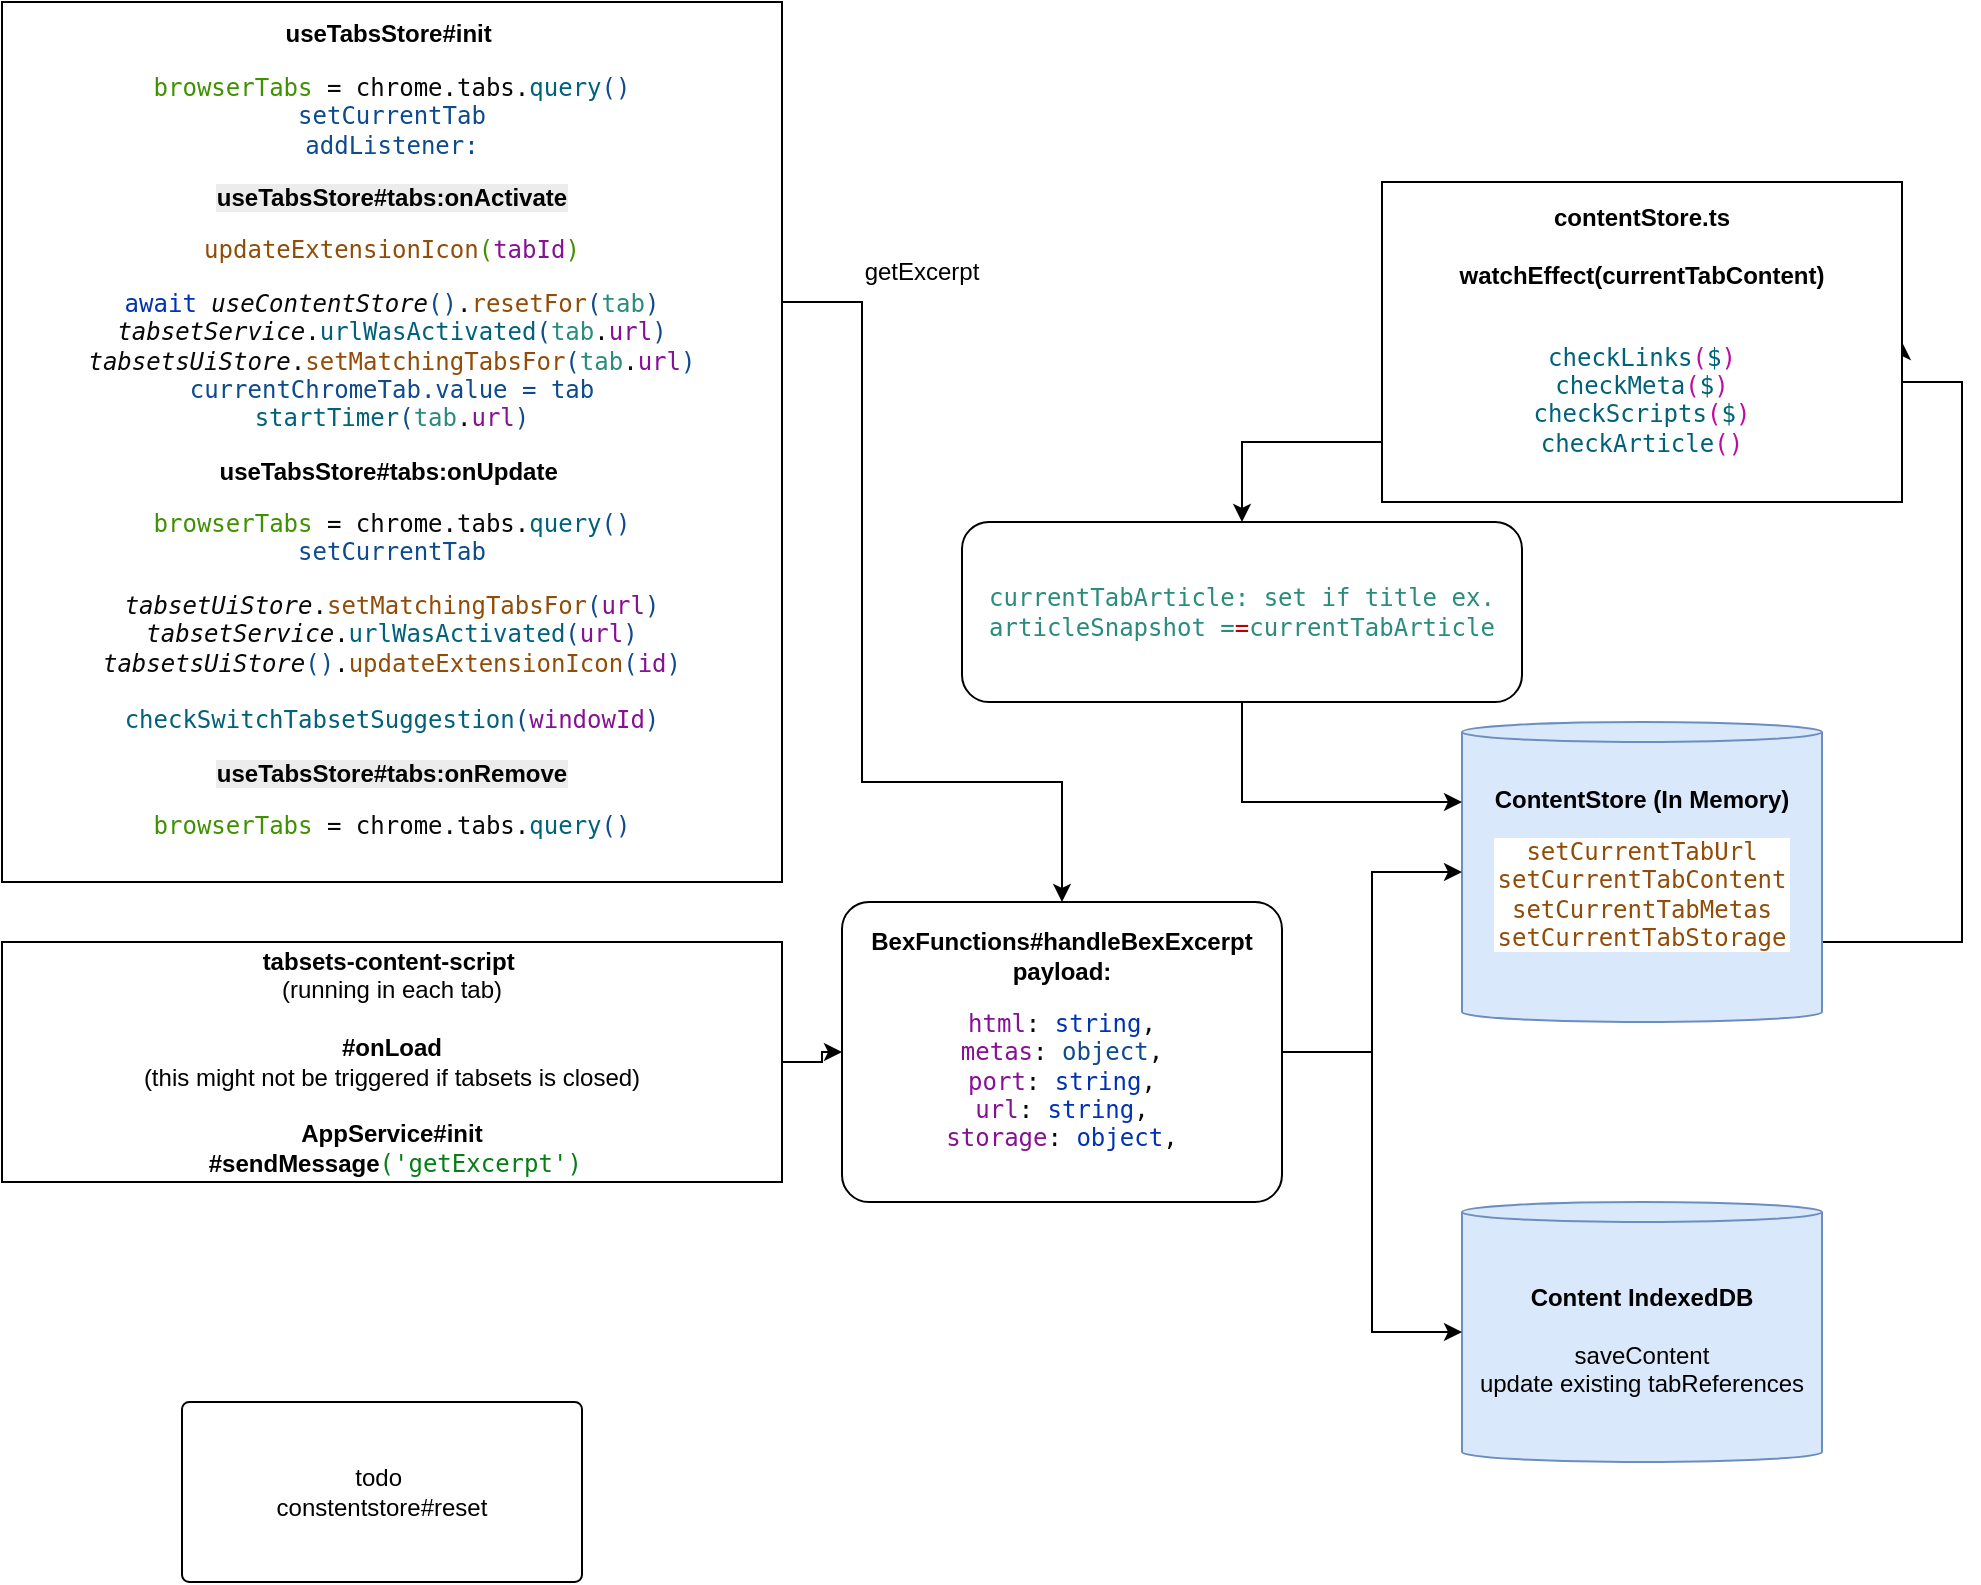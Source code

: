 <mxfile version="28.0.6">
  <diagram name="Seite-1" id="Afa9OzGU9VT6Kw_RbNjM">
    <mxGraphModel dx="2514" dy="1084" grid="1" gridSize="10" guides="1" tooltips="1" connect="1" arrows="1" fold="1" page="1" pageScale="1" pageWidth="827" pageHeight="1169" math="0" shadow="0">
      <root>
        <mxCell id="0" />
        <mxCell id="1" parent="0" />
        <mxCell id="rirR2vLzDSutbt5T1oVs-34" style="edgeStyle=orthogonalEdgeStyle;rounded=0;orthogonalLoop=1;jettySize=auto;html=1;entryX=0;entryY=0.5;entryDx=0;entryDy=0;" parent="1" source="rirR2vLzDSutbt5T1oVs-29" target="CGac7kGa42z0TanbY6sD-27" edge="1">
          <mxGeometry relative="1" as="geometry" />
        </mxCell>
        <mxCell id="rirR2vLzDSutbt5T1oVs-29" value="&lt;b&gt;tabsets-content-script&amp;nbsp;&lt;/b&gt;&lt;br&gt;(running in each tab)&lt;br&gt;&lt;div&gt;&lt;b&gt;&lt;br&gt;&lt;/b&gt;&lt;/div&gt;&lt;div&gt;&lt;b&gt;#onLoad&lt;/b&gt;&lt;/div&gt;&lt;div&gt;(this might not be triggered if tabsets is closed)&lt;/div&gt;&lt;div&gt;&lt;b&gt;&lt;br&gt;&lt;/b&gt;&lt;/div&gt;&lt;div&gt;&lt;b&gt;AppService#init&lt;/b&gt;&lt;/div&gt;&lt;div&gt;&lt;b&gt;&amp;nbsp;#sendMessage&lt;/b&gt;&lt;span style=&quot;background-color: light-dark(rgb(255, 255, 255), rgb(18, 18, 18)); color: light-dark(rgb(6, 125, 23), rgb(84, 186, 99)); font-family: &amp;quot;JetBrains Mono&amp;quot;, monospace;&quot;&gt;(&lt;/span&gt;&lt;span style=&quot;background-color: rgb(255, 255, 255); color: rgb(6, 125, 23); font-family: &amp;quot;JetBrains Mono&amp;quot;, monospace;&quot;&gt;&#39;&lt;/span&gt;&lt;span style=&quot;background-color: light-dark(rgb(255, 255, 255), rgb(18, 18, 18)); color: light-dark(rgb(6, 125, 23), rgb(84, 186, 99)); font-family: &amp;quot;JetBrains Mono&amp;quot;, monospace;&quot;&gt;getExcerpt&#39;)&lt;/span&gt;&lt;/div&gt;" style="rounded=0;whiteSpace=wrap;html=1;" parent="1" vertex="1">
          <mxGeometry x="-770" y="480" width="390" height="120" as="geometry" />
        </mxCell>
        <mxCell id="rirR2vLzDSutbt5T1oVs-37" value="todo&amp;nbsp;&lt;div&gt;constentstore#reset&lt;/div&gt;" style="rounded=1;whiteSpace=wrap;html=1;arcSize=4;" parent="1" vertex="1">
          <mxGeometry x="-680" y="710" width="200" height="90" as="geometry" />
        </mxCell>
        <mxCell id="rirR2vLzDSutbt5T1oVs-38" value="&lt;b&gt;Content IndexedDB&lt;br&gt;&lt;br&gt;&lt;/b&gt;&lt;div&gt;saveContent&lt;br&gt;update existing tabReferences&lt;/div&gt;" style="shape=cylinder3;whiteSpace=wrap;html=1;boundedLbl=1;backgroundOutline=1;size=5;fillColor=#dae8fc;strokeColor=#6c8ebf;" parent="1" vertex="1">
          <mxGeometry x="-40" y="610" width="180" height="130" as="geometry" />
        </mxCell>
        <mxCell id="GqJf_n3KFXQSw2JaiG4w-2" style="edgeStyle=orthogonalEdgeStyle;rounded=0;orthogonalLoop=1;jettySize=auto;html=1;entryX=1;entryY=0.5;entryDx=0;entryDy=0;exitX=1;exitY=0.5;exitDx=0;exitDy=0;exitPerimeter=0;" parent="1" source="rirR2vLzDSutbt5T1oVs-40" target="GqJf_n3KFXQSw2JaiG4w-1" edge="1">
          <mxGeometry relative="1" as="geometry">
            <Array as="points">
              <mxPoint x="140" y="480" />
              <mxPoint x="210" y="480" />
              <mxPoint x="210" y="200" />
            </Array>
          </mxGeometry>
        </mxCell>
        <mxCell id="rirR2vLzDSutbt5T1oVs-40" value="&lt;b&gt;ContentStore (In Memory)&lt;br&gt;&lt;/b&gt;&lt;div style=&quot;background-color: rgb(255, 255, 255); color: rgb(8, 8, 8);&quot;&gt;&lt;pre style=&quot;font-family:&#39;JetBrains Mono&#39;,monospace;font-size:9,8pt;&quot;&gt;&lt;span style=&quot;color: rgb(145, 76, 7);&quot;&gt;setCurrentTabUrl&lt;/span&gt;&lt;span style=&quot;color: rgb(63, 145, 1);&quot;&gt;&lt;br&gt;&lt;/span&gt;&lt;span style=&quot;color: rgb(145, 76, 7);&quot;&gt;setCurrentTabContent&lt;/span&gt;&lt;span style=&quot;color: rgb(63, 145, 1);&quot;&gt;&lt;br&gt;&lt;/span&gt;&lt;span style=&quot;color: rgb(145, 76, 7);&quot;&gt;setCurrentTabMetas&lt;br&gt;setCurrentTabStorage&lt;/span&gt;&lt;/pre&gt;&lt;/div&gt;" style="shape=cylinder3;whiteSpace=wrap;html=1;boundedLbl=1;backgroundOutline=1;size=5;fillColor=#dae8fc;strokeColor=#6c8ebf;" parent="1" vertex="1">
          <mxGeometry x="-40" y="370" width="180" height="150" as="geometry" />
        </mxCell>
        <mxCell id="IBlNkK7QeybPXFP5_elm-1" style="edgeStyle=orthogonalEdgeStyle;rounded=0;orthogonalLoop=1;jettySize=auto;html=1;entryX=0.5;entryY=0;entryDx=0;entryDy=0;" edge="1" parent="1" source="rirR2vLzDSutbt5T1oVs-41" target="CGac7kGa42z0TanbY6sD-27">
          <mxGeometry relative="1" as="geometry">
            <mxPoint x="-220" y="410" as="targetPoint" />
            <Array as="points">
              <mxPoint x="-340" y="160" />
              <mxPoint x="-340" y="400" />
              <mxPoint x="-240" y="400" />
            </Array>
          </mxGeometry>
        </mxCell>
        <mxCell id="rirR2vLzDSutbt5T1oVs-41" value="&lt;div&gt;&lt;b&gt;useTabsStore#init&lt;/b&gt;&amp;nbsp;&lt;div&gt;&lt;div style=&quot;background-color: rgb(255, 255, 255); color: rgb(8, 8, 8);&quot;&gt;&lt;pre style=&quot;color: light-dark(rgb(8, 8, 8), rgb(230, 230, 230)); font-family: &amp;quot;JetBrains Mono&amp;quot;, monospace;&quot;&gt;&lt;span style=&quot;color: rgb(63, 145, 1);&quot;&gt;browserTabs&lt;span style=&quot;background-color: light-dark(rgb(255, 255, 255), rgb(18, 18, 18)); white-space: normal; color: rgb(145, 76, 7);&quot;&gt;&amp;nbsp;&lt;/span&gt;&lt;span style=&quot;background-color: light-dark(rgb(255, 255, 255), rgb(18, 18, 18)); color: light-dark(rgb(8, 8, 8), rgb(230, 230, 230)); white-space: normal;&quot;&gt;= chrome.tabs.&lt;/span&gt;&lt;span style=&quot;background-color: light-dark(rgb(255, 255, 255), rgb(18, 18, 18)); white-space: normal; color: rgb(0, 98, 122);&quot;&gt;query&lt;/span&gt;&lt;span style=&quot;background-color: light-dark(rgb(255, 255, 255), rgb(18, 18, 18)); white-space: normal; color: rgb(14, 74, 142);&quot;&gt;()&lt;br&gt;setCurrentTab&lt;br&gt;addListener:&lt;/span&gt;&lt;/span&gt;&lt;/pre&gt;&lt;/div&gt;&lt;/div&gt;&lt;/div&gt;&lt;pre style=&quot;color: light-dark(rgb(8, 8, 8), rgb(230, 230, 230)); font-family: &amp;quot;JetBrains Mono&amp;quot;, monospace;&quot;&gt;&lt;span style=&quot;color: rgb(63, 145, 1);&quot;&gt;&lt;span style=&quot;background-color: light-dark(rgb(255, 255, 255), rgb(18, 18, 18)); white-space: normal; color: rgb(14, 74, 142);&quot;&gt;&lt;b style=&quot;color: rgb(0, 0, 0); font-family: Helvetica; background-color: rgb(236, 236, 236);&quot;&gt;useTabsStore#tabs:onActivate&lt;/b&gt;&lt;/span&gt;&lt;/span&gt;&lt;/pre&gt;&lt;span style=&quot;font-family: &amp;quot;JetBrains Mono&amp;quot;, monospace; background-color: transparent; color: rgb(145, 76, 7);&quot;&gt;updateExtensionIcon&lt;/span&gt;&lt;span style=&quot;font-family: &amp;quot;JetBrains Mono&amp;quot;, monospace; background-color: transparent; color: rgb(63, 145, 1);&quot;&gt;(&lt;/span&gt;&lt;span style=&quot;font-family: &amp;quot;JetBrains Mono&amp;quot;, monospace; background-color: transparent; color: rgb(135, 16, 148);&quot;&gt;tabId&lt;/span&gt;&lt;span style=&quot;font-family: &amp;quot;JetBrains Mono&amp;quot;, monospace; background-color: transparent; color: rgb(63, 145, 1);&quot;&gt;)&lt;/span&gt;&lt;div&gt;&lt;div style=&quot;background-color: rgb(255, 255, 255); color: rgb(8, 8, 8);&quot;&gt;&lt;pre style=&quot;font-family:&#39;JetBrains Mono&#39;,monospace;font-size:9,8pt;&quot;&gt;&lt;span style=&quot;color: rgb(0, 51, 179);&quot;&gt;await &lt;/span&gt;&lt;span style=&quot;font-style:italic;&quot;&gt;useContentStore&lt;/span&gt;&lt;span style=&quot;color: rgb(14, 74, 142);&quot;&gt;()&lt;/span&gt;.&lt;span style=&quot;color: rgb(145, 76, 7);&quot;&gt;resetFor&lt;/span&gt;&lt;span style=&quot;color: rgb(14, 74, 142);&quot;&gt;(&lt;/span&gt;&lt;span style=&quot;color: rgb(42, 140, 124);&quot;&gt;tab&lt;/span&gt;&lt;span style=&quot;color: rgb(14, 74, 142);&quot;&gt;)&lt;br&gt;&lt;/span&gt;&lt;i&gt;tabsetService&lt;/i&gt;.&lt;span style=&quot;color: rgb(0, 98, 122);&quot;&gt;urlWasActivated&lt;/span&gt;&lt;span style=&quot;color: rgb(14, 74, 142);&quot;&gt;(&lt;/span&gt;&lt;span style=&quot;color: rgb(42, 140, 124);&quot;&gt;tab&lt;/span&gt;.&lt;span style=&quot;color: rgb(135, 16, 148);&quot;&gt;url&lt;/span&gt;&lt;span style=&quot;color: rgb(14, 74, 142);&quot;&gt;)&lt;br&gt;&lt;/span&gt;&lt;i&gt;tabsetsUiStore&lt;/i&gt;.&lt;span style=&quot;color: rgb(145, 76, 7);&quot;&gt;setMatchingTabsFor&lt;/span&gt;&lt;span style=&quot;color: rgb(14, 74, 142);&quot;&gt;(&lt;/span&gt;&lt;span style=&quot;color: rgb(42, 140, 124);&quot;&gt;tab&lt;/span&gt;.&lt;span style=&quot;color: rgb(135, 16, 148);&quot;&gt;url&lt;/span&gt;&lt;span style=&quot;color: rgb(14, 74, 142);&quot;&gt;)&lt;br&gt;currentChromeTab.value = tab&lt;br&gt;&lt;/span&gt;&lt;span style=&quot;color: rgb(0, 98, 122);&quot;&gt;startTimer&lt;/span&gt;&lt;span style=&quot;color: rgb(14, 74, 142);&quot;&gt;(&lt;/span&gt;&lt;span style=&quot;color: rgb(42, 140, 124);&quot;&gt;tab&lt;/span&gt;.&lt;span style=&quot;color: rgb(135, 16, 148);&quot;&gt;url&lt;/span&gt;&lt;span style=&quot;color: rgb(14, 74, 142);&quot;&gt;)&lt;/span&gt;&lt;/pre&gt;&lt;/div&gt;&lt;/div&gt;&lt;div&gt;&lt;b&gt;useTabsStore#tabs:onUpdate&lt;/b&gt;&amp;nbsp;&lt;div&gt;&lt;div style=&quot;background-color: rgb(255, 255, 255); color: rgb(8, 8, 8);&quot;&gt;&lt;pre style=&quot;color: light-dark(rgb(8, 8, 8), rgb(230, 230, 230)); font-family: &amp;quot;JetBrains Mono&amp;quot;, monospace;&quot;&gt;&lt;span style=&quot;color: rgb(63, 145, 1);&quot;&gt;browserTabs&lt;span style=&quot;background-color: light-dark(rgb(255, 255, 255), rgb(18, 18, 18)); white-space: normal; color: rgb(145, 76, 7);&quot;&gt;&amp;nbsp;&lt;/span&gt;&lt;span style=&quot;background-color: light-dark(rgb(255, 255, 255), rgb(18, 18, 18)); color: light-dark(rgb(8, 8, 8), rgb(230, 230, 230)); white-space: normal;&quot;&gt;= chrome.tabs.&lt;/span&gt;&lt;span style=&quot;background-color: light-dark(rgb(255, 255, 255), rgb(18, 18, 18)); white-space: normal; color: rgb(0, 98, 122);&quot;&gt;query&lt;/span&gt;&lt;span style=&quot;background-color: light-dark(rgb(255, 255, 255), rgb(18, 18, 18)); white-space: normal; color: rgb(14, 74, 142);&quot;&gt;()&lt;br&gt;setCurrentTab&lt;/span&gt;&lt;/span&gt;&lt;/pre&gt;&lt;pre style=&quot;color: light-dark(rgb(8, 8, 8), rgb(230, 230, 230)); font-family: &amp;quot;JetBrains Mono&amp;quot;, monospace;&quot;&gt;&lt;span style=&quot;color: rgb(63, 145, 1);&quot;&gt;&lt;span style=&quot;background-color: light-dark(rgb(255, 255, 255), rgb(18, 18, 18)); white-space: normal; color: rgb(14, 74, 142);&quot;&gt;&lt;div style=&quot;color: rgb(8, 8, 8);&quot;&gt;&lt;pre style=&quot;font-family:&#39;JetBrains Mono&#39;,monospace;font-size:9,8pt;&quot;&gt;&lt;span style=&quot;font-style:italic;&quot;&gt;tabsetUiStore&lt;/span&gt;.&lt;span style=&quot;color: rgb(145, 76, 7);&quot;&gt;setMatchingTabsFor&lt;/span&gt;&lt;span style=&quot;color: rgb(14, 74, 142);&quot;&gt;(&lt;/span&gt;&lt;span style=&quot;color: rgb(135, 16, 148);&quot;&gt;url&lt;/span&gt;&lt;span style=&quot;color: rgb(14, 74, 142);&quot;&gt;)&lt;br&gt;&lt;/span&gt;&lt;span style=&quot;font-style:italic;&quot;&gt;tabsetService&lt;/span&gt;.&lt;span style=&quot;color: rgb(0, 98, 122);&quot;&gt;urlWasActivated&lt;/span&gt;&lt;span style=&quot;color: rgb(14, 74, 142);&quot;&gt;(&lt;/span&gt;&lt;span style=&quot;color: rgb(135, 16, 148);&quot;&gt;url&lt;/span&gt;&lt;span style=&quot;color: rgb(14, 74, 142);&quot;&gt;)&lt;br&gt;&lt;/span&gt;&lt;span style=&quot;font-style:italic;&quot;&gt;tabsetsUiStore&lt;/span&gt;&lt;span style=&quot;color: rgb(14, 74, 142);&quot;&gt;()&lt;/span&gt;.&lt;span style=&quot;color: rgb(145, 76, 7);&quot;&gt;updateExtensionIcon&lt;/span&gt;&lt;span style=&quot;color: rgb(14, 74, 142);&quot;&gt;(&lt;/span&gt;&lt;span style=&quot;color: rgb(135, 16, 148);&quot;&gt;id&lt;/span&gt;&lt;span style=&quot;color: rgb(14, 74, 142);&quot;&gt;)&lt;br&gt;&lt;/span&gt;&lt;span style=&quot;color: rgb(14, 74, 142);&quot;&gt;&lt;br&gt;&lt;/span&gt;&lt;span style=&quot;color: rgb(0, 98, 122);&quot;&gt;checkSwitchTabsetSuggestion&lt;/span&gt;&lt;span style=&quot;color: rgb(14, 74, 142);&quot;&gt;(&lt;/span&gt;&lt;span style=&quot;color: rgb(135, 16, 148);&quot;&gt;windowId&lt;/span&gt;&lt;span style=&quot;color: rgb(14, 74, 142);&quot;&gt;)&lt;/span&gt;&lt;/pre&gt;&lt;/div&gt;&lt;/span&gt;&lt;/span&gt;&lt;/pre&gt;&lt;pre style=&quot;color: light-dark(rgb(8, 8, 8), rgb(230, 230, 230)); font-family: &amp;quot;JetBrains Mono&amp;quot;, monospace;&quot;&gt;&lt;b style=&quot;color: rgb(0, 0, 0); font-family: Helvetica; white-space: normal; background-color: rgb(236, 236, 236);&quot;&gt;useTabsStore#tabs:onRemove&lt;/b&gt;&lt;/pre&gt;&lt;pre style=&quot;color: light-dark(rgb(8, 8, 8), rgb(230, 230, 230)); font-family: &amp;quot;JetBrains Mono&amp;quot;, monospace;&quot;&gt;&lt;span style=&quot;color: rgb(63, 145, 1);&quot;&gt;browserTabs&lt;span style=&quot;background-color: light-dark(rgb(255, 255, 255), rgb(18, 18, 18)); white-space: normal; color: rgb(145, 76, 7);&quot;&gt;&amp;nbsp;&lt;/span&gt;&lt;span style=&quot;background-color: light-dark(rgb(255, 255, 255), rgb(18, 18, 18)); color: light-dark(rgb(8, 8, 8), rgb(230, 230, 230)); white-space: normal;&quot;&gt;= chrome.tabs.&lt;/span&gt;&lt;span style=&quot;background-color: light-dark(rgb(255, 255, 255), rgb(18, 18, 18)); white-space: normal; color: rgb(0, 98, 122);&quot;&gt;query&lt;/span&gt;&lt;span style=&quot;background-color: light-dark(rgb(255, 255, 255), rgb(18, 18, 18)); white-space: normal; color: rgb(14, 74, 142);&quot;&gt;()&lt;/span&gt;&lt;/span&gt;&lt;/pre&gt;&lt;/div&gt;&lt;/div&gt;&lt;/div&gt;" style="whiteSpace=wrap;html=1;" parent="1" vertex="1">
          <mxGeometry x="-770" y="10" width="390" height="440" as="geometry" />
        </mxCell>
        <mxCell id="CGac7kGa42z0TanbY6sD-28" style="edgeStyle=orthogonalEdgeStyle;rounded=0;orthogonalLoop=1;jettySize=auto;html=1;entryX=0;entryY=0.5;entryDx=0;entryDy=0;entryPerimeter=0;" parent="1" source="CGac7kGa42z0TanbY6sD-27" target="rirR2vLzDSutbt5T1oVs-38" edge="1">
          <mxGeometry relative="1" as="geometry" />
        </mxCell>
        <mxCell id="CGac7kGa42z0TanbY6sD-27" value="&lt;b&gt;BexFunctions#handleBexExcerpt&lt;br&gt;payload:&lt;br&gt;&lt;/b&gt;&lt;div style=&quot;background-color: rgb(255, 255, 255);&quot;&gt;&lt;pre style=&quot;font-family: &amp;quot;JetBrains Mono&amp;quot;, monospace;&quot;&gt;&lt;span style=&quot;color: rgb(135, 16, 148);&quot;&gt;html&lt;/span&gt;&lt;font color=&quot;#080808&quot;&gt;: &lt;/font&gt;&lt;span style=&quot;color: rgb(0, 51, 179);&quot;&gt;string&lt;/span&gt;&lt;font color=&quot;#080808&quot;&gt;,&lt;br&gt;&lt;/font&gt;&lt;span style=&quot;color: rgb(135, 16, 148);&quot;&gt;metas&lt;/span&gt;&lt;font color=&quot;#080808&quot;&gt;: &lt;/font&gt;&lt;font color=&quot;#0e4a8e&quot;&gt;object&lt;/font&gt;&lt;font color=&quot;#080808&quot;&gt;,&lt;br&gt;&lt;/font&gt;&lt;span style=&quot;color: rgb(135, 16, 148);&quot;&gt;port&lt;/span&gt;&lt;font color=&quot;#080808&quot;&gt;: &lt;/font&gt;&lt;span style=&quot;color: rgb(0, 51, 179);&quot;&gt;string&lt;/span&gt;&lt;font color=&quot;#080808&quot;&gt;,&lt;br&gt;&lt;/font&gt;&lt;span style=&quot;color: rgb(135, 16, 148);&quot;&gt;url&lt;/span&gt;&lt;font color=&quot;#080808&quot;&gt;: &lt;/font&gt;&lt;span style=&quot;color: rgb(0, 51, 179);&quot;&gt;string&lt;/span&gt;&lt;font color=&quot;#080808&quot;&gt;,&lt;br&gt;&lt;/font&gt;&lt;span style=&quot;color: rgb(135, 16, 148);&quot;&gt;storage&lt;/span&gt;&lt;font color=&quot;#080808&quot;&gt;: &lt;/font&gt;&lt;span style=&quot;color: rgb(0, 51, 179);&quot;&gt;object&lt;/span&gt;&lt;font color=&quot;#080808&quot;&gt;,&lt;/font&gt;&lt;/pre&gt;&lt;/div&gt;" style="rounded=1;whiteSpace=wrap;html=1;arcSize=9;" parent="1" vertex="1">
          <mxGeometry x="-350" y="460" width="220" height="150" as="geometry" />
        </mxCell>
        <mxCell id="CGac7kGa42z0TanbY6sD-29" style="edgeStyle=orthogonalEdgeStyle;rounded=0;orthogonalLoop=1;jettySize=auto;html=1;entryX=0;entryY=0.5;entryDx=0;entryDy=0;entryPerimeter=0;exitX=1;exitY=0.5;exitDx=0;exitDy=0;" parent="1" source="CGac7kGa42z0TanbY6sD-27" target="rirR2vLzDSutbt5T1oVs-40" edge="1">
          <mxGeometry relative="1" as="geometry">
            <mxPoint x="-90" y="560" as="sourcePoint" />
            <mxPoint y="725" as="targetPoint" />
          </mxGeometry>
        </mxCell>
        <mxCell id="GqJf_n3KFXQSw2JaiG4w-4" style="edgeStyle=orthogonalEdgeStyle;rounded=0;orthogonalLoop=1;jettySize=auto;html=1;exitX=0;exitY=0.563;exitDx=0;exitDy=0;exitPerimeter=0;" parent="1" source="GqJf_n3KFXQSw2JaiG4w-1" target="GqJf_n3KFXQSw2JaiG4w-3" edge="1">
          <mxGeometry relative="1" as="geometry">
            <Array as="points">
              <mxPoint x="-80" y="230" />
              <mxPoint x="-150" y="230" />
            </Array>
          </mxGeometry>
        </mxCell>
        <mxCell id="GqJf_n3KFXQSw2JaiG4w-1" value="&lt;b&gt;contentStore.ts&lt;/b&gt;&lt;div&gt;&lt;b&gt;&lt;br&gt;&lt;/b&gt;&lt;/div&gt;&lt;div&gt;&lt;b&gt;watchEffect(currentTabContent)&lt;br&gt;&lt;br&gt;&lt;/b&gt;&lt;div style=&quot;background-color:#ffffff;color:#080808&quot;&gt;&lt;pre style=&quot;font-family:&#39;JetBrains Mono&#39;,monospace;font-size:9,8pt;&quot;&gt;&lt;span style=&quot;color:#00627a;&quot;&gt;checkLinks&lt;/span&gt;&lt;span style=&quot;color:#bc0ba2;&quot;&gt;(&lt;/span&gt;&lt;span style=&quot;color:#00627a;&quot;&gt;$&lt;/span&gt;&lt;span style=&quot;color:#bc0ba2;&quot;&gt;)&lt;br&gt;&lt;/span&gt;&lt;span style=&quot;color:#00627a;&quot;&gt;checkMeta&lt;/span&gt;&lt;span style=&quot;color:#bc0ba2;&quot;&gt;(&lt;/span&gt;&lt;span style=&quot;color:#00627a;&quot;&gt;$&lt;/span&gt;&lt;span style=&quot;color:#bc0ba2;&quot;&gt;)&lt;br&gt;&lt;/span&gt;&lt;span style=&quot;color:#00627a;&quot;&gt;checkScripts&lt;/span&gt;&lt;span style=&quot;color:#bc0ba2;&quot;&gt;(&lt;/span&gt;&lt;span style=&quot;color:#00627a;&quot;&gt;$&lt;/span&gt;&lt;span style=&quot;color:#bc0ba2;&quot;&gt;)&lt;br&gt;&lt;/span&gt;&lt;span style=&quot;color:#00627a;&quot;&gt;checkArticle&lt;/span&gt;&lt;span style=&quot;color:#bc0ba2;&quot;&gt;()&lt;/span&gt;&lt;/pre&gt;&lt;/div&gt;&lt;/div&gt;" style="rounded=0;whiteSpace=wrap;html=1;" parent="1" vertex="1">
          <mxGeometry x="-80" y="100" width="260" height="160" as="geometry" />
        </mxCell>
        <mxCell id="GqJf_n3KFXQSw2JaiG4w-3" value="&lt;div style=&quot;background-color: rgb(255, 255, 255); color: rgb(8, 8, 8);&quot;&gt;&lt;pre style=&quot;font-family: &amp;quot;JetBrains Mono&amp;quot;, monospace;&quot;&gt;&lt;span style=&quot;color: rgb(42, 140, 124);&quot;&gt;currentTabArticle:&lt;/span&gt;&lt;span style=&quot;color: rgb(42, 140, 124);&quot;&gt;&lt;font color=&quot;rgba(0, 0, 0, 0)&quot;&gt; &lt;/font&gt;&lt;/span&gt;&lt;font color=&quot;#2a8c7c&quot;&gt;set if title ex.&lt;/font&gt;&lt;span style=&quot;color: rgb(0, 51, 179);&quot;&gt;&lt;br&gt;&lt;/span&gt;&lt;span style=&quot;color: rgb(42, 140, 124);&quot;&gt;articleSnapshot =&lt;/span&gt;&lt;font color=&quot;rgba(0, 0, 0, 0)&quot;&gt;=&lt;/font&gt;&lt;span style=&quot;color: rgb(42, 140, 124);&quot;&gt;currentTabArticle&lt;/span&gt;&lt;font color=&quot;rgba(0, 0, 0, 0)&quot;&gt;&lt;br&gt;&lt;/font&gt;&lt;/pre&gt;&lt;/div&gt;" style="rounded=1;whiteSpace=wrap;html=1;" parent="1" vertex="1">
          <mxGeometry x="-290" y="270" width="280" height="90" as="geometry" />
        </mxCell>
        <mxCell id="IBlNkK7QeybPXFP5_elm-4" value="getExcerpt" style="text;html=1;align=center;verticalAlign=middle;whiteSpace=wrap;rounded=0;" vertex="1" parent="1">
          <mxGeometry x="-340" y="130" width="60" height="30" as="geometry" />
        </mxCell>
        <mxCell id="IBlNkK7QeybPXFP5_elm-5" style="edgeStyle=orthogonalEdgeStyle;rounded=0;orthogonalLoop=1;jettySize=auto;html=1;entryX=0;entryY=0;entryDx=0;entryDy=40;entryPerimeter=0;" edge="1" parent="1" source="GqJf_n3KFXQSw2JaiG4w-3" target="rirR2vLzDSutbt5T1oVs-40">
          <mxGeometry relative="1" as="geometry" />
        </mxCell>
      </root>
    </mxGraphModel>
  </diagram>
</mxfile>

